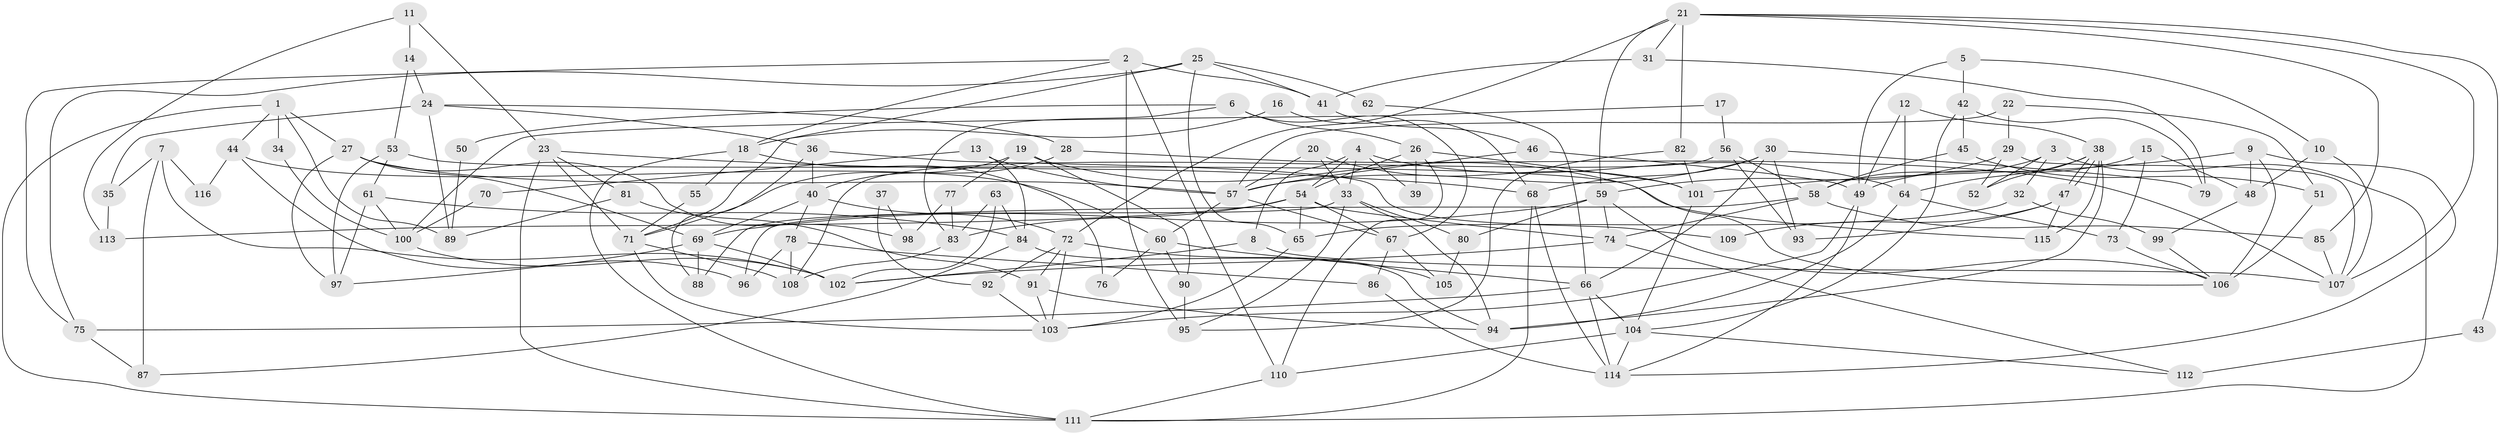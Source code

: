 // Generated by graph-tools (version 1.1) at 2025/36/03/09/25 02:36:24]
// undirected, 116 vertices, 232 edges
graph export_dot {
graph [start="1"]
  node [color=gray90,style=filled];
  1;
  2;
  3;
  4;
  5;
  6;
  7;
  8;
  9;
  10;
  11;
  12;
  13;
  14;
  15;
  16;
  17;
  18;
  19;
  20;
  21;
  22;
  23;
  24;
  25;
  26;
  27;
  28;
  29;
  30;
  31;
  32;
  33;
  34;
  35;
  36;
  37;
  38;
  39;
  40;
  41;
  42;
  43;
  44;
  45;
  46;
  47;
  48;
  49;
  50;
  51;
  52;
  53;
  54;
  55;
  56;
  57;
  58;
  59;
  60;
  61;
  62;
  63;
  64;
  65;
  66;
  67;
  68;
  69;
  70;
  71;
  72;
  73;
  74;
  75;
  76;
  77;
  78;
  79;
  80;
  81;
  82;
  83;
  84;
  85;
  86;
  87;
  88;
  89;
  90;
  91;
  92;
  93;
  94;
  95;
  96;
  97;
  98;
  99;
  100;
  101;
  102;
  103;
  104;
  105;
  106;
  107;
  108;
  109;
  110;
  111;
  112;
  113;
  114;
  115;
  116;
  1 -- 27;
  1 -- 44;
  1 -- 34;
  1 -- 89;
  1 -- 111;
  2 -- 95;
  2 -- 110;
  2 -- 18;
  2 -- 41;
  2 -- 75;
  3 -- 52;
  3 -- 111;
  3 -- 32;
  3 -- 58;
  4 -- 64;
  4 -- 33;
  4 -- 8;
  4 -- 39;
  4 -- 54;
  5 -- 10;
  5 -- 49;
  5 -- 42;
  6 -- 67;
  6 -- 83;
  6 -- 26;
  6 -- 50;
  7 -- 87;
  7 -- 102;
  7 -- 35;
  7 -- 116;
  8 -- 102;
  8 -- 107;
  9 -- 114;
  9 -- 106;
  9 -- 48;
  9 -- 101;
  10 -- 48;
  10 -- 107;
  11 -- 14;
  11 -- 113;
  11 -- 23;
  12 -- 49;
  12 -- 38;
  12 -- 64;
  13 -- 57;
  13 -- 84;
  13 -- 70;
  14 -- 53;
  14 -- 24;
  15 -- 73;
  15 -- 48;
  15 -- 49;
  16 -- 68;
  16 -- 18;
  17 -- 100;
  17 -- 56;
  18 -- 111;
  18 -- 55;
  18 -- 76;
  19 -- 106;
  19 -- 71;
  19 -- 77;
  19 -- 90;
  20 -- 101;
  20 -- 57;
  20 -- 33;
  21 -- 72;
  21 -- 107;
  21 -- 31;
  21 -- 43;
  21 -- 59;
  21 -- 82;
  21 -- 85;
  22 -- 57;
  22 -- 29;
  22 -- 51;
  23 -- 111;
  23 -- 68;
  23 -- 71;
  23 -- 81;
  24 -- 89;
  24 -- 28;
  24 -- 35;
  24 -- 36;
  25 -- 41;
  25 -- 65;
  25 -- 62;
  25 -- 71;
  25 -- 75;
  26 -- 110;
  26 -- 39;
  26 -- 54;
  26 -- 101;
  27 -- 69;
  27 -- 57;
  27 -- 97;
  27 -- 98;
  28 -- 107;
  28 -- 40;
  29 -- 59;
  29 -- 107;
  29 -- 52;
  30 -- 66;
  30 -- 57;
  30 -- 68;
  30 -- 79;
  30 -- 93;
  31 -- 79;
  31 -- 41;
  32 -- 65;
  32 -- 99;
  33 -- 95;
  33 -- 80;
  33 -- 88;
  33 -- 94;
  34 -- 100;
  35 -- 113;
  36 -- 88;
  36 -- 40;
  36 -- 109;
  37 -- 92;
  37 -- 98;
  38 -- 64;
  38 -- 47;
  38 -- 47;
  38 -- 52;
  38 -- 94;
  38 -- 115;
  40 -- 72;
  40 -- 69;
  40 -- 78;
  41 -- 46;
  42 -- 104;
  42 -- 45;
  42 -- 79;
  43 -- 112;
  44 -- 96;
  44 -- 60;
  44 -- 116;
  45 -- 58;
  45 -- 51;
  46 -- 49;
  46 -- 57;
  47 -- 93;
  47 -- 109;
  47 -- 115;
  48 -- 99;
  49 -- 114;
  49 -- 103;
  50 -- 89;
  51 -- 106;
  53 -- 97;
  53 -- 115;
  53 -- 61;
  54 -- 65;
  54 -- 67;
  54 -- 74;
  54 -- 83;
  54 -- 113;
  55 -- 71;
  56 -- 58;
  56 -- 108;
  56 -- 93;
  57 -- 67;
  57 -- 60;
  58 -- 74;
  58 -- 85;
  58 -- 96;
  59 -- 69;
  59 -- 74;
  59 -- 80;
  59 -- 106;
  60 -- 66;
  60 -- 76;
  60 -- 90;
  61 -- 97;
  61 -- 84;
  61 -- 100;
  62 -- 66;
  63 -- 83;
  63 -- 84;
  63 -- 102;
  64 -- 94;
  64 -- 73;
  65 -- 103;
  66 -- 104;
  66 -- 75;
  66 -- 114;
  67 -- 105;
  67 -- 86;
  68 -- 111;
  68 -- 114;
  69 -- 102;
  69 -- 88;
  69 -- 97;
  70 -- 100;
  71 -- 103;
  71 -- 108;
  72 -- 103;
  72 -- 91;
  72 -- 92;
  72 -- 105;
  73 -- 106;
  74 -- 102;
  74 -- 112;
  75 -- 87;
  77 -- 83;
  77 -- 98;
  78 -- 86;
  78 -- 96;
  78 -- 108;
  80 -- 105;
  81 -- 91;
  81 -- 89;
  82 -- 101;
  82 -- 95;
  83 -- 108;
  84 -- 94;
  84 -- 87;
  85 -- 107;
  86 -- 114;
  90 -- 95;
  91 -- 103;
  91 -- 94;
  92 -- 103;
  99 -- 106;
  100 -- 102;
  101 -- 104;
  104 -- 114;
  104 -- 110;
  104 -- 112;
  110 -- 111;
}
